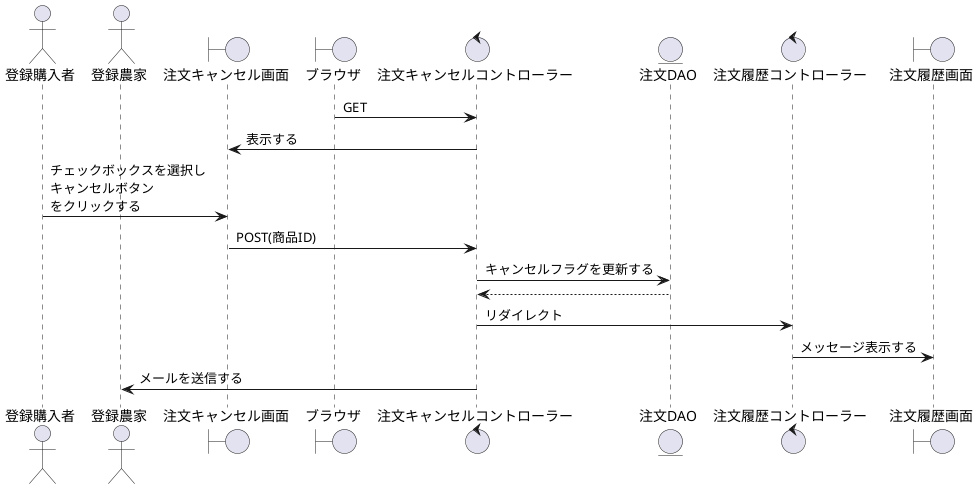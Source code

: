 @startuml 注文キャンセル

actor "登録購入者" as account
actor "登録農家" as f
boundary "注文キャンセル画面" as delete_product
boundary "ブラウザ" as brz
control  "注文キャンセルコントローラー" as history_c
entity   "注文DAO" as history_db
control  "注文履歴コントローラー" as completion_c
boundary "注文履歴画面" as ccc

'-------------------------------------------------------------------------
brz -> history_c : GET
history_c -> delete_product : 表示する
account -> delete_product : チェックボックスを選択し\nキャンセルボタン\nをクリックする
delete_product -> history_c : POST(商品ID)
history_c -> history_db : キャンセルフラグを更新する
history_c <-- history_db
history_c -> completion_c : リダイレクト
completion_c -> ccc : メッセージ表示する
history_c -> f : メールを送信する
@enduml
